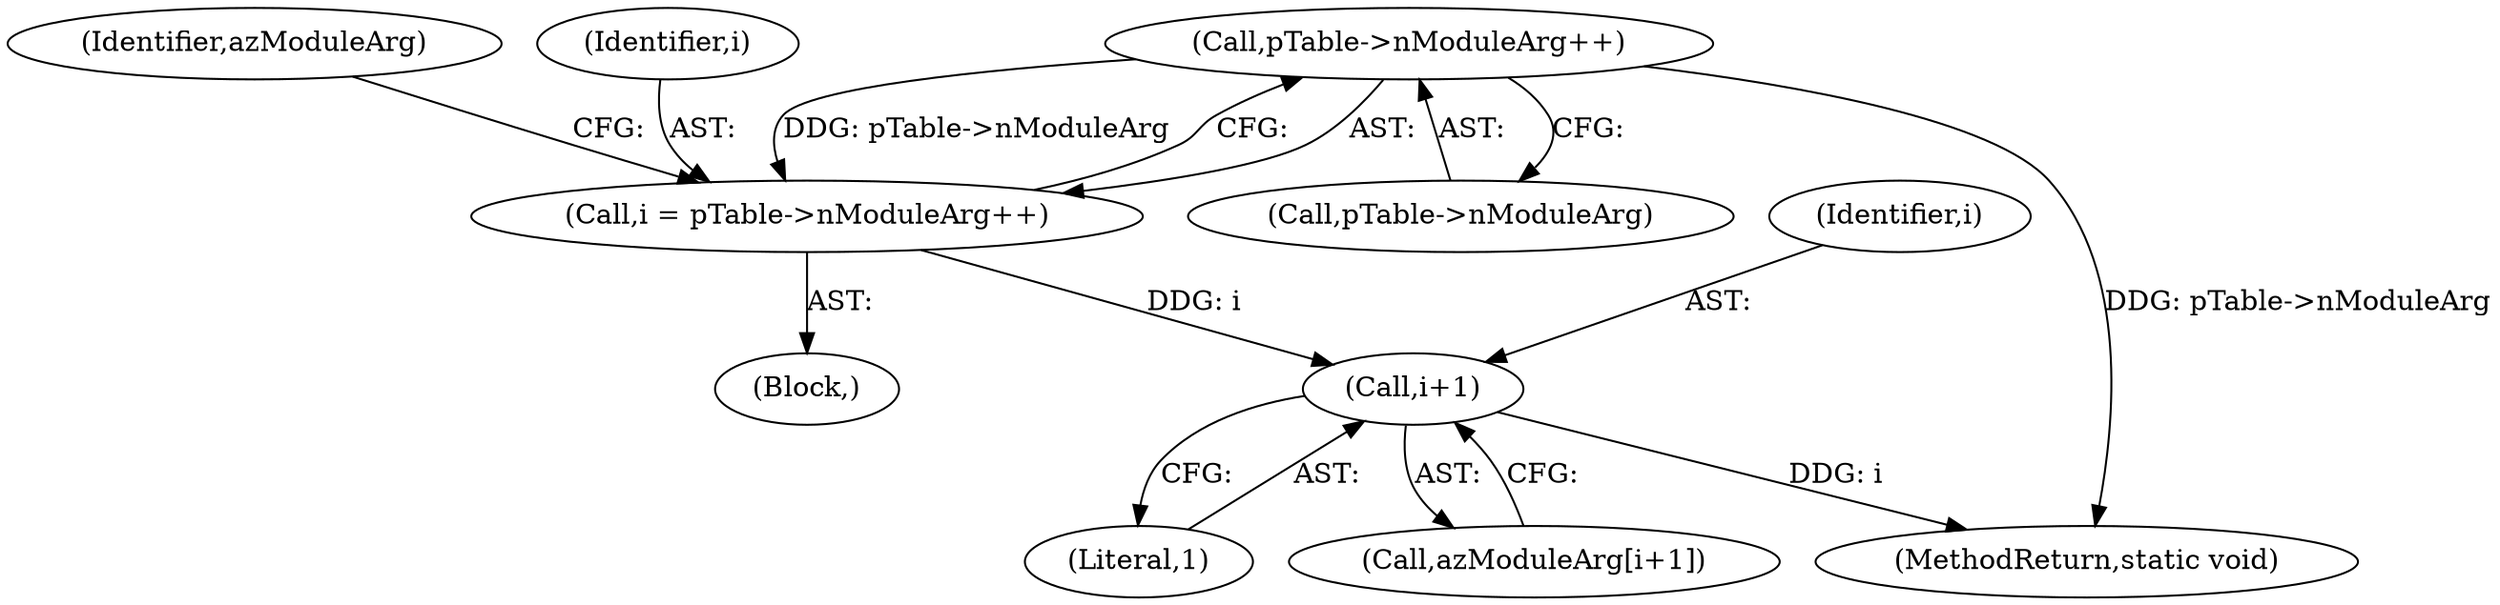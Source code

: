 digraph "0_Chrome_517ac71c9ee27f856f9becde8abea7d1604af9d4_0@pointer" {
"1000138" [label="(Call,pTable->nModuleArg++)"];
"1000136" [label="(Call,i = pTable->nModuleArg++)"];
"1000150" [label="(Call,i+1)"];
"1000151" [label="(Identifier,i)"];
"1000134" [label="(Block,)"];
"1000138" [label="(Call,pTable->nModuleArg++)"];
"1000136" [label="(Call,i = pTable->nModuleArg++)"];
"1000159" [label="(MethodReturn,static void)"];
"1000144" [label="(Identifier,azModuleArg)"];
"1000150" [label="(Call,i+1)"];
"1000139" [label="(Call,pTable->nModuleArg)"];
"1000148" [label="(Call,azModuleArg[i+1])"];
"1000152" [label="(Literal,1)"];
"1000137" [label="(Identifier,i)"];
"1000138" -> "1000136"  [label="AST: "];
"1000138" -> "1000139"  [label="CFG: "];
"1000139" -> "1000138"  [label="AST: "];
"1000136" -> "1000138"  [label="CFG: "];
"1000138" -> "1000159"  [label="DDG: pTable->nModuleArg"];
"1000138" -> "1000136"  [label="DDG: pTable->nModuleArg"];
"1000136" -> "1000134"  [label="AST: "];
"1000137" -> "1000136"  [label="AST: "];
"1000144" -> "1000136"  [label="CFG: "];
"1000136" -> "1000150"  [label="DDG: i"];
"1000150" -> "1000148"  [label="AST: "];
"1000150" -> "1000152"  [label="CFG: "];
"1000151" -> "1000150"  [label="AST: "];
"1000152" -> "1000150"  [label="AST: "];
"1000148" -> "1000150"  [label="CFG: "];
"1000150" -> "1000159"  [label="DDG: i"];
}
